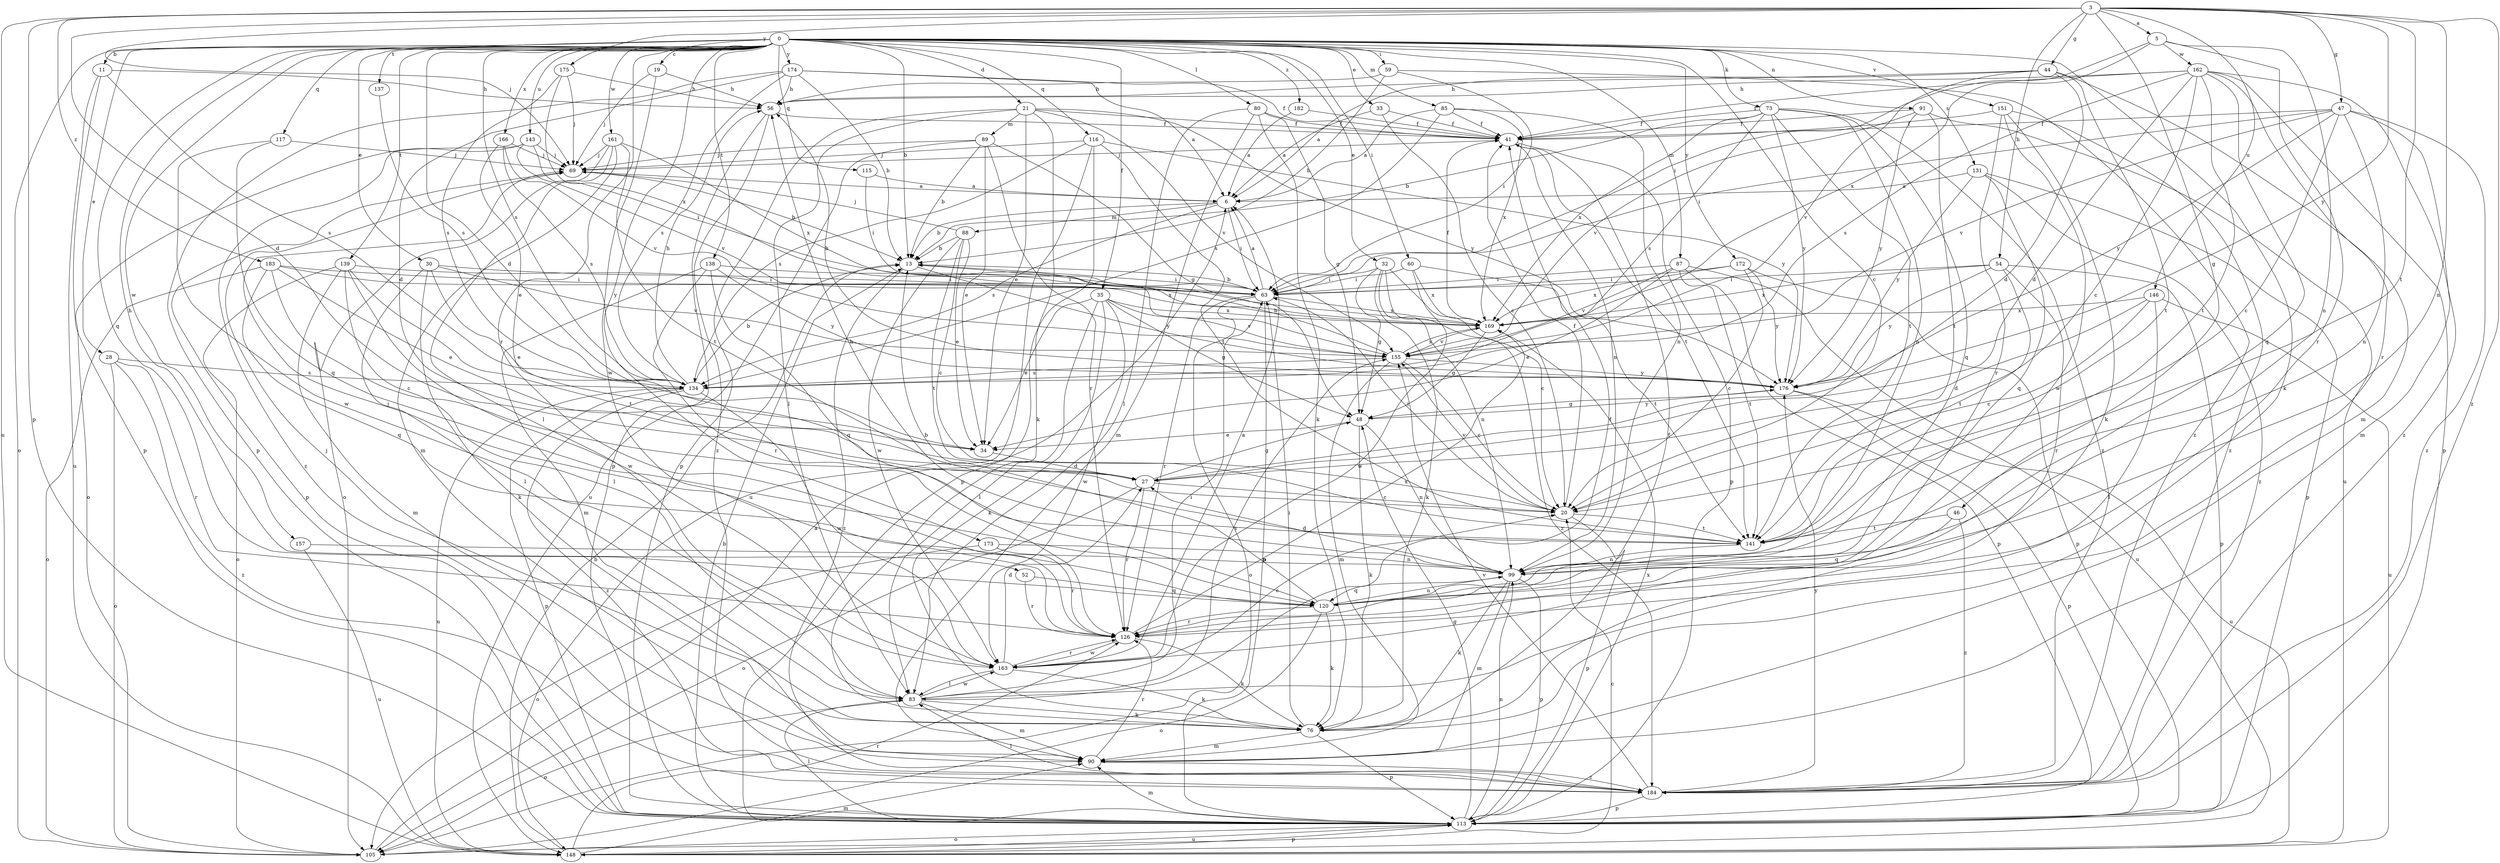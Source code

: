 strict digraph  {
0;
3;
5;
6;
11;
13;
19;
20;
21;
27;
28;
30;
32;
33;
34;
35;
41;
44;
46;
47;
48;
52;
54;
56;
59;
60;
63;
69;
73;
76;
80;
83;
85;
87;
88;
89;
90;
91;
99;
105;
113;
115;
116;
117;
120;
126;
131;
134;
137;
138;
139;
141;
143;
146;
148;
151;
155;
157;
161;
162;
163;
166;
169;
172;
173;
174;
175;
176;
182;
183;
184;
0 -> 11  [label=b];
0 -> 13  [label=b];
0 -> 19  [label=c];
0 -> 20  [label=c];
0 -> 21  [label=d];
0 -> 27  [label=d];
0 -> 28  [label=e];
0 -> 30  [label=e];
0 -> 32  [label=e];
0 -> 33  [label=e];
0 -> 35  [label=f];
0 -> 52  [label=h];
0 -> 59  [label=i];
0 -> 60  [label=i];
0 -> 73  [label=k];
0 -> 76  [label=k];
0 -> 80  [label=l];
0 -> 85  [label=m];
0 -> 87  [label=m];
0 -> 91  [label=n];
0 -> 105  [label=o];
0 -> 115  [label=q];
0 -> 116  [label=q];
0 -> 117  [label=q];
0 -> 120  [label=q];
0 -> 126  [label=r];
0 -> 131  [label=s];
0 -> 134  [label=s];
0 -> 137  [label=t];
0 -> 138  [label=t];
0 -> 139  [label=t];
0 -> 143  [label=u];
0 -> 151  [label=v];
0 -> 157  [label=w];
0 -> 161  [label=w];
0 -> 166  [label=x];
0 -> 172  [label=y];
0 -> 173  [label=y];
0 -> 174  [label=y];
0 -> 182  [label=z];
3 -> 5  [label=a];
3 -> 27  [label=d];
3 -> 44  [label=g];
3 -> 46  [label=g];
3 -> 47  [label=g];
3 -> 54  [label=h];
3 -> 69  [label=j];
3 -> 99  [label=n];
3 -> 113  [label=p];
3 -> 141  [label=t];
3 -> 146  [label=u];
3 -> 148  [label=u];
3 -> 175  [label=y];
3 -> 176  [label=y];
3 -> 183  [label=z];
3 -> 184  [label=z];
5 -> 63  [label=i];
5 -> 99  [label=n];
5 -> 126  [label=r];
5 -> 162  [label=w];
5 -> 169  [label=x];
6 -> 13  [label=b];
6 -> 63  [label=i];
6 -> 88  [label=m];
6 -> 134  [label=s];
11 -> 56  [label=h];
11 -> 113  [label=p];
11 -> 134  [label=s];
11 -> 148  [label=u];
13 -> 63  [label=i];
13 -> 176  [label=y];
13 -> 184  [label=z];
19 -> 56  [label=h];
19 -> 69  [label=j];
19 -> 163  [label=w];
20 -> 41  [label=f];
20 -> 63  [label=i];
20 -> 113  [label=p];
20 -> 141  [label=t];
20 -> 155  [label=v];
21 -> 34  [label=e];
21 -> 41  [label=f];
21 -> 76  [label=k];
21 -> 83  [label=l];
21 -> 89  [label=m];
21 -> 113  [label=p];
21 -> 155  [label=v];
21 -> 176  [label=y];
27 -> 20  [label=c];
27 -> 48  [label=g];
27 -> 105  [label=o];
27 -> 126  [label=r];
28 -> 105  [label=o];
28 -> 126  [label=r];
28 -> 134  [label=s];
28 -> 184  [label=z];
30 -> 34  [label=e];
30 -> 63  [label=i];
30 -> 76  [label=k];
30 -> 83  [label=l];
30 -> 155  [label=v];
32 -> 20  [label=c];
32 -> 48  [label=g];
32 -> 63  [label=i];
32 -> 76  [label=k];
32 -> 99  [label=n];
32 -> 184  [label=z];
33 -> 6  [label=a];
33 -> 20  [label=c];
33 -> 41  [label=f];
34 -> 27  [label=d];
35 -> 34  [label=e];
35 -> 48  [label=g];
35 -> 76  [label=k];
35 -> 83  [label=l];
35 -> 155  [label=v];
35 -> 163  [label=w];
35 -> 169  [label=x];
41 -> 69  [label=j];
41 -> 99  [label=n];
41 -> 113  [label=p];
41 -> 141  [label=t];
44 -> 6  [label=a];
44 -> 27  [label=d];
44 -> 56  [label=h];
44 -> 90  [label=m];
44 -> 141  [label=t];
44 -> 155  [label=v];
46 -> 120  [label=q];
46 -> 141  [label=t];
46 -> 184  [label=z];
47 -> 20  [label=c];
47 -> 41  [label=f];
47 -> 63  [label=i];
47 -> 90  [label=m];
47 -> 99  [label=n];
47 -> 155  [label=v];
47 -> 176  [label=y];
47 -> 184  [label=z];
48 -> 34  [label=e];
48 -> 76  [label=k];
48 -> 99  [label=n];
48 -> 176  [label=y];
52 -> 120  [label=q];
52 -> 126  [label=r];
54 -> 63  [label=i];
54 -> 113  [label=p];
54 -> 126  [label=r];
54 -> 141  [label=t];
54 -> 169  [label=x];
54 -> 176  [label=y];
56 -> 41  [label=f];
56 -> 113  [label=p];
56 -> 184  [label=z];
59 -> 13  [label=b];
59 -> 56  [label=h];
59 -> 63  [label=i];
59 -> 184  [label=z];
60 -> 63  [label=i];
60 -> 141  [label=t];
60 -> 163  [label=w];
60 -> 169  [label=x];
63 -> 6  [label=a];
63 -> 13  [label=b];
63 -> 105  [label=o];
63 -> 113  [label=p];
63 -> 126  [label=r];
63 -> 169  [label=x];
69 -> 6  [label=a];
69 -> 13  [label=b];
69 -> 113  [label=p];
73 -> 13  [label=b];
73 -> 41  [label=f];
73 -> 99  [label=n];
73 -> 120  [label=q];
73 -> 134  [label=s];
73 -> 141  [label=t];
73 -> 169  [label=x];
73 -> 176  [label=y];
73 -> 184  [label=z];
76 -> 41  [label=f];
76 -> 63  [label=i];
76 -> 69  [label=j];
76 -> 90  [label=m];
76 -> 113  [label=p];
80 -> 41  [label=f];
80 -> 48  [label=g];
80 -> 76  [label=k];
80 -> 83  [label=l];
80 -> 90  [label=m];
83 -> 41  [label=f];
83 -> 63  [label=i];
83 -> 76  [label=k];
83 -> 90  [label=m];
83 -> 105  [label=o];
83 -> 155  [label=v];
83 -> 163  [label=w];
85 -> 6  [label=a];
85 -> 41  [label=f];
85 -> 99  [label=n];
85 -> 134  [label=s];
85 -> 169  [label=x];
87 -> 34  [label=e];
87 -> 63  [label=i];
87 -> 113  [label=p];
87 -> 141  [label=t];
87 -> 148  [label=u];
87 -> 155  [label=v];
88 -> 13  [label=b];
88 -> 20  [label=c];
88 -> 34  [label=e];
88 -> 69  [label=j];
88 -> 141  [label=t];
88 -> 163  [label=w];
89 -> 13  [label=b];
89 -> 34  [label=e];
89 -> 48  [label=g];
89 -> 69  [label=j];
89 -> 126  [label=r];
89 -> 148  [label=u];
90 -> 126  [label=r];
90 -> 184  [label=z];
91 -> 41  [label=f];
91 -> 141  [label=t];
91 -> 148  [label=u];
91 -> 155  [label=v];
91 -> 176  [label=y];
99 -> 27  [label=d];
99 -> 56  [label=h];
99 -> 76  [label=k];
99 -> 90  [label=m];
99 -> 113  [label=p];
99 -> 120  [label=q];
105 -> 6  [label=a];
105 -> 20  [label=c];
113 -> 13  [label=b];
113 -> 48  [label=g];
113 -> 83  [label=l];
113 -> 90  [label=m];
113 -> 99  [label=n];
113 -> 105  [label=o];
113 -> 148  [label=u];
113 -> 169  [label=x];
115 -> 6  [label=a];
115 -> 63  [label=i];
116 -> 69  [label=j];
116 -> 113  [label=p];
116 -> 134  [label=s];
116 -> 141  [label=t];
116 -> 148  [label=u];
116 -> 176  [label=y];
117 -> 69  [label=j];
117 -> 120  [label=q];
117 -> 163  [label=w];
120 -> 13  [label=b];
120 -> 76  [label=k];
120 -> 99  [label=n];
120 -> 105  [label=o];
120 -> 126  [label=r];
126 -> 69  [label=j];
126 -> 76  [label=k];
126 -> 163  [label=w];
126 -> 169  [label=x];
131 -> 6  [label=a];
131 -> 113  [label=p];
131 -> 120  [label=q];
131 -> 176  [label=y];
131 -> 184  [label=z];
134 -> 13  [label=b];
134 -> 56  [label=h];
134 -> 113  [label=p];
134 -> 148  [label=u];
134 -> 163  [label=w];
134 -> 184  [label=z];
137 -> 134  [label=s];
138 -> 63  [label=i];
138 -> 90  [label=m];
138 -> 120  [label=q];
138 -> 126  [label=r];
138 -> 176  [label=y];
139 -> 63  [label=i];
139 -> 83  [label=l];
139 -> 90  [label=m];
139 -> 105  [label=o];
139 -> 141  [label=t];
139 -> 163  [label=w];
141 -> 99  [label=n];
143 -> 63  [label=i];
143 -> 69  [label=j];
143 -> 105  [label=o];
143 -> 155  [label=v];
143 -> 184  [label=z];
146 -> 20  [label=c];
146 -> 27  [label=d];
146 -> 83  [label=l];
146 -> 148  [label=u];
146 -> 169  [label=x];
148 -> 13  [label=b];
148 -> 90  [label=m];
148 -> 113  [label=p];
148 -> 126  [label=r];
151 -> 41  [label=f];
151 -> 76  [label=k];
151 -> 126  [label=r];
151 -> 163  [label=w];
151 -> 184  [label=z];
155 -> 13  [label=b];
155 -> 20  [label=c];
155 -> 90  [label=m];
155 -> 134  [label=s];
155 -> 169  [label=x];
155 -> 176  [label=y];
157 -> 99  [label=n];
157 -> 148  [label=u];
161 -> 69  [label=j];
161 -> 83  [label=l];
161 -> 90  [label=m];
161 -> 105  [label=o];
161 -> 141  [label=t];
161 -> 169  [label=x];
162 -> 20  [label=c];
162 -> 27  [label=d];
162 -> 41  [label=f];
162 -> 56  [label=h];
162 -> 113  [label=p];
162 -> 120  [label=q];
162 -> 126  [label=r];
162 -> 134  [label=s];
162 -> 141  [label=t];
162 -> 184  [label=z];
163 -> 6  [label=a];
163 -> 20  [label=c];
163 -> 27  [label=d];
163 -> 76  [label=k];
163 -> 83  [label=l];
163 -> 126  [label=r];
166 -> 34  [label=e];
166 -> 69  [label=j];
166 -> 134  [label=s];
166 -> 155  [label=v];
169 -> 41  [label=f];
169 -> 48  [label=g];
169 -> 155  [label=v];
172 -> 20  [label=c];
172 -> 63  [label=i];
172 -> 113  [label=p];
172 -> 169  [label=x];
172 -> 176  [label=y];
173 -> 99  [label=n];
173 -> 105  [label=o];
173 -> 126  [label=r];
174 -> 6  [label=a];
174 -> 13  [label=b];
174 -> 27  [label=d];
174 -> 41  [label=f];
174 -> 56  [label=h];
174 -> 113  [label=p];
174 -> 134  [label=s];
175 -> 56  [label=h];
175 -> 69  [label=j];
175 -> 134  [label=s];
175 -> 169  [label=x];
176 -> 48  [label=g];
176 -> 56  [label=h];
176 -> 113  [label=p];
176 -> 148  [label=u];
182 -> 6  [label=a];
182 -> 41  [label=f];
183 -> 20  [label=c];
183 -> 34  [label=e];
183 -> 63  [label=i];
183 -> 105  [label=o];
183 -> 120  [label=q];
183 -> 169  [label=x];
184 -> 83  [label=l];
184 -> 113  [label=p];
184 -> 155  [label=v];
184 -> 176  [label=y];
}
